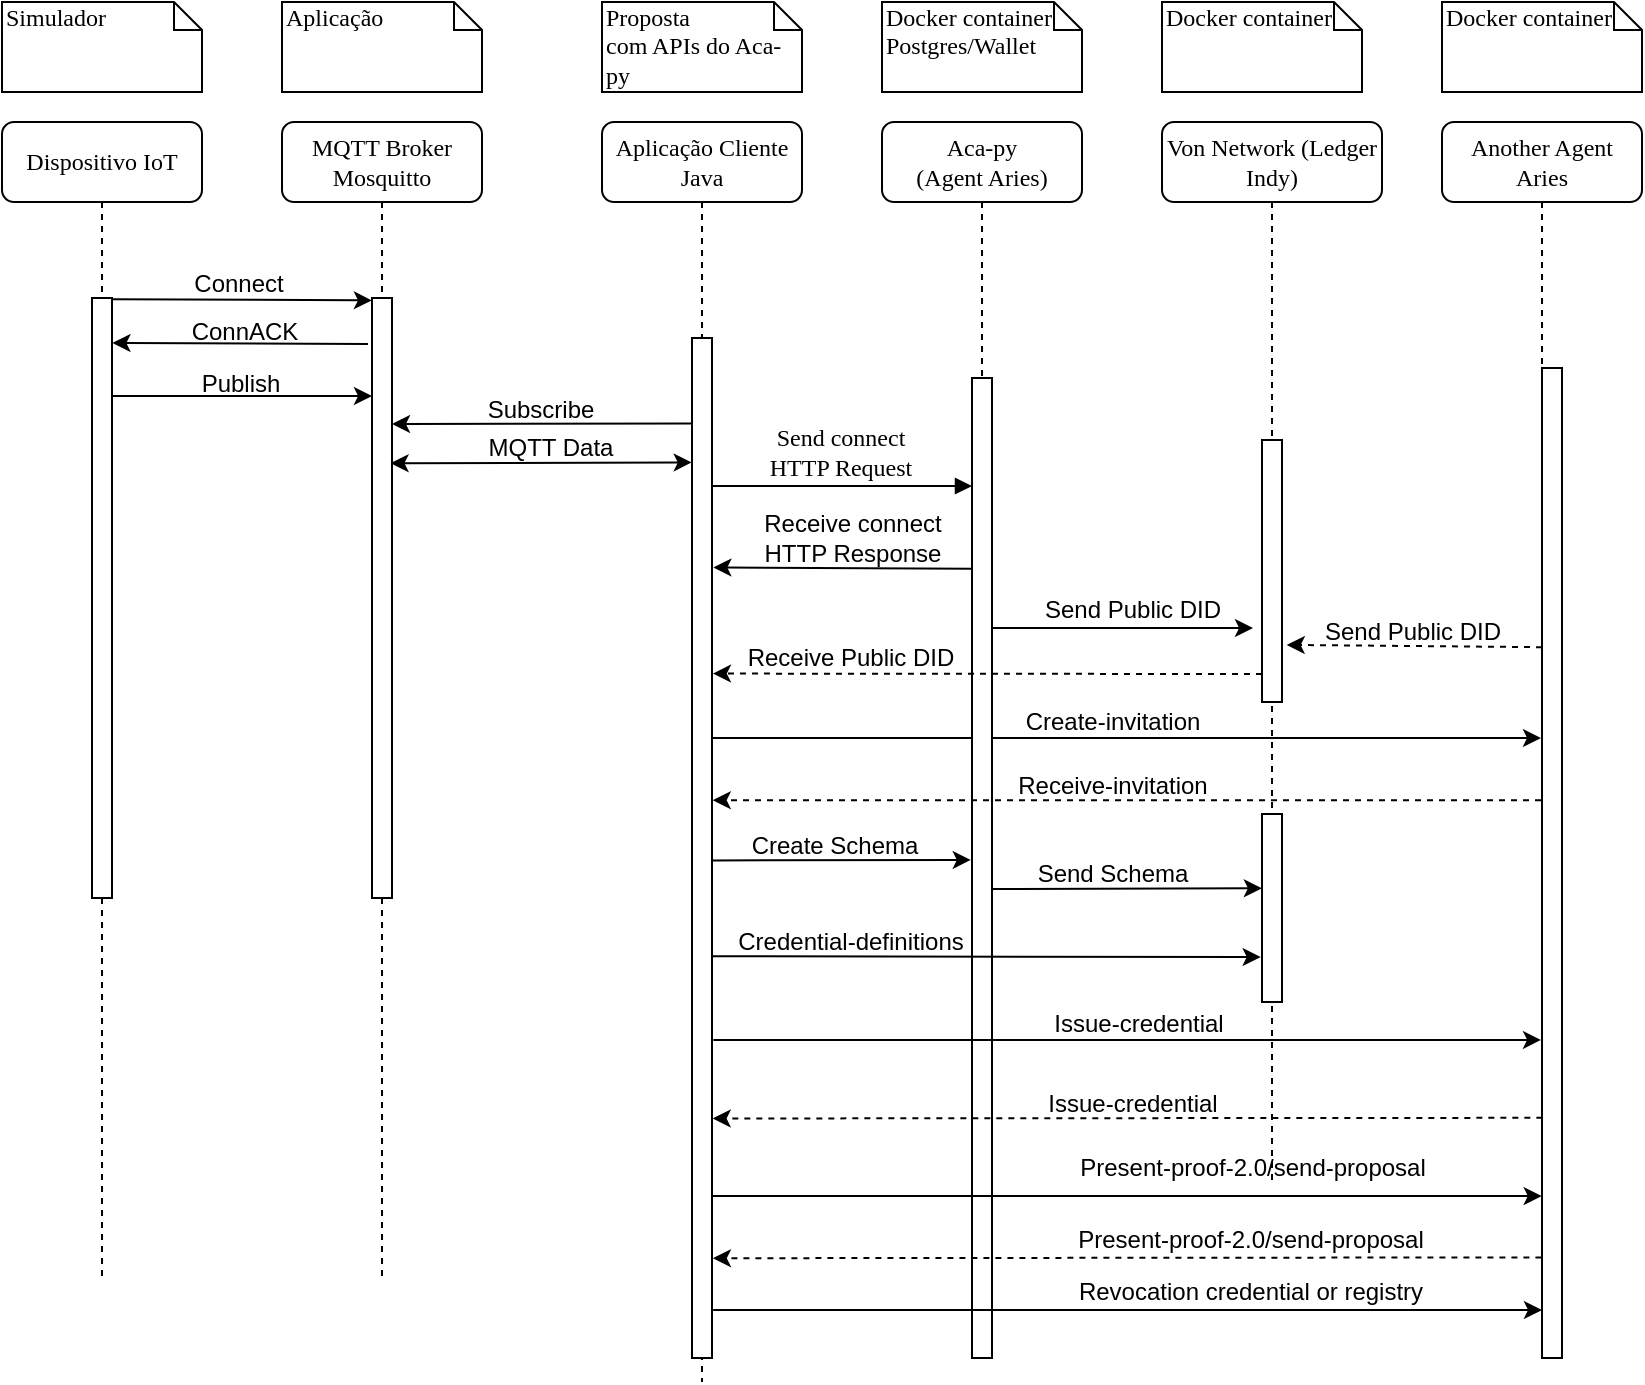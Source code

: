 <mxfile version="21.3.5" type="github">
  <diagram name="Page-1" id="13e1069c-82ec-6db2-03f1-153e76fe0fe0">
    <mxGraphModel dx="611" dy="344" grid="1" gridSize="10" guides="1" tooltips="1" connect="1" arrows="1" fold="1" page="1" pageScale="1" pageWidth="1100" pageHeight="850" background="none" math="0" shadow="0">
      <root>
        <mxCell id="0" />
        <mxCell id="1" parent="0" />
        <mxCell id="7baba1c4bc27f4b0-2" value="MQTT Broker Mosquitto" style="shape=umlLifeline;perimeter=lifelinePerimeter;whiteSpace=wrap;html=1;container=1;collapsible=0;recursiveResize=0;outlineConnect=0;rounded=1;shadow=0;comic=0;labelBackgroundColor=none;strokeWidth=1;fontFamily=Verdana;fontSize=12;align=center;" parent="1" vertex="1">
          <mxGeometry x="240" y="80" width="100" height="580" as="geometry" />
        </mxCell>
        <mxCell id="7baba1c4bc27f4b0-10" value="" style="html=1;points=[];perimeter=orthogonalPerimeter;rounded=0;shadow=0;comic=0;labelBackgroundColor=none;strokeWidth=1;fontFamily=Verdana;fontSize=12;align=center;" parent="7baba1c4bc27f4b0-2" vertex="1">
          <mxGeometry x="45" y="88" width="10" height="300" as="geometry" />
        </mxCell>
        <mxCell id="7baba1c4bc27f4b0-3" value="Aplicação Cliente Java" style="shape=umlLifeline;perimeter=lifelinePerimeter;whiteSpace=wrap;html=1;container=1;collapsible=0;recursiveResize=0;outlineConnect=0;rounded=1;shadow=0;comic=0;labelBackgroundColor=none;strokeWidth=1;fontFamily=Verdana;fontSize=12;align=center;" parent="1" vertex="1">
          <mxGeometry x="400" y="80" width="100" height="630" as="geometry" />
        </mxCell>
        <mxCell id="7baba1c4bc27f4b0-13" value="" style="html=1;points=[];perimeter=orthogonalPerimeter;rounded=0;shadow=0;comic=0;labelBackgroundColor=none;strokeWidth=1;fontFamily=Verdana;fontSize=12;align=center;" parent="7baba1c4bc27f4b0-3" vertex="1">
          <mxGeometry x="45" y="108" width="10" height="510" as="geometry" />
        </mxCell>
        <mxCell id="-m440vT2TEOXqh9z7skr-1" value="" style="endArrow=classic;html=1;rounded=0;entryX=1;entryY=0.1;entryDx=0;entryDy=0;entryPerimeter=0;exitX=-0.009;exitY=0.094;exitDx=0;exitDy=0;exitPerimeter=0;" parent="7baba1c4bc27f4b0-3" edge="1">
          <mxGeometry width="50" height="50" relative="1" as="geometry">
            <mxPoint x="44.91" y="150.8" as="sourcePoint" />
            <mxPoint x="-105" y="151" as="targetPoint" />
          </mxGeometry>
        </mxCell>
        <mxCell id="7baba1c4bc27f4b0-4" value="Aca-py&lt;br&gt;(Agent Aries)" style="shape=umlLifeline;perimeter=lifelinePerimeter;whiteSpace=wrap;html=1;container=1;collapsible=0;recursiveResize=0;outlineConnect=0;rounded=1;shadow=0;comic=0;labelBackgroundColor=none;strokeWidth=1;fontFamily=Verdana;fontSize=12;align=center;" parent="1" vertex="1">
          <mxGeometry x="540" y="80" width="100" height="580" as="geometry" />
        </mxCell>
        <mxCell id="-m440vT2TEOXqh9z7skr-11" value="" style="endArrow=classic;html=1;rounded=0;exitX=1;exitY=0.002;exitDx=0;exitDy=0;exitPerimeter=0;" parent="7baba1c4bc27f4b0-4" edge="1">
          <mxGeometry width="50" height="50" relative="1" as="geometry">
            <mxPoint x="-85" y="308" as="sourcePoint" />
            <mxPoint x="329.5" y="308" as="targetPoint" />
          </mxGeometry>
        </mxCell>
        <mxCell id="7baba1c4bc27f4b0-5" value="Von Network (Ledger Indy)" style="shape=umlLifeline;perimeter=lifelinePerimeter;whiteSpace=wrap;html=1;container=1;collapsible=0;recursiveResize=0;outlineConnect=0;rounded=1;shadow=0;comic=0;labelBackgroundColor=none;strokeWidth=1;fontFamily=Verdana;fontSize=12;align=center;" parent="1" vertex="1">
          <mxGeometry x="680" y="80" width="110" height="530" as="geometry" />
        </mxCell>
        <mxCell id="7baba1c4bc27f4b0-19" value="" style="html=1;points=[];perimeter=orthogonalPerimeter;rounded=0;shadow=0;comic=0;labelBackgroundColor=none;strokeWidth=1;fontFamily=Verdana;fontSize=12;align=center;" parent="7baba1c4bc27f4b0-5" vertex="1">
          <mxGeometry x="50" y="159" width="10" height="131" as="geometry" />
        </mxCell>
        <mxCell id="-m440vT2TEOXqh9z7skr-18" value="" style="html=1;points=[];perimeter=orthogonalPerimeter;rounded=0;shadow=0;comic=0;labelBackgroundColor=none;strokeWidth=1;fontFamily=Verdana;fontSize=12;align=center;" parent="7baba1c4bc27f4b0-5" vertex="1">
          <mxGeometry x="50" y="346" width="10" height="94" as="geometry" />
        </mxCell>
        <mxCell id="7baba1c4bc27f4b0-6" value="Another Agent Aries" style="shape=umlLifeline;perimeter=lifelinePerimeter;whiteSpace=wrap;html=1;container=1;collapsible=0;recursiveResize=0;outlineConnect=0;rounded=1;shadow=0;comic=0;labelBackgroundColor=none;strokeWidth=1;fontFamily=Verdana;fontSize=12;align=center;" parent="1" vertex="1">
          <mxGeometry x="820" y="80" width="100" height="580" as="geometry" />
        </mxCell>
        <mxCell id="7baba1c4bc27f4b0-8" value="Dispositivo IoT" style="shape=umlLifeline;perimeter=lifelinePerimeter;whiteSpace=wrap;html=1;container=1;collapsible=0;recursiveResize=0;outlineConnect=0;rounded=1;shadow=0;comic=0;labelBackgroundColor=none;strokeWidth=1;fontFamily=Verdana;fontSize=12;align=center;" parent="1" vertex="1">
          <mxGeometry x="100" y="80" width="100" height="580" as="geometry" />
        </mxCell>
        <mxCell id="7baba1c4bc27f4b0-9" value="" style="html=1;points=[];perimeter=orthogonalPerimeter;rounded=0;shadow=0;comic=0;labelBackgroundColor=none;strokeWidth=1;fontFamily=Verdana;fontSize=12;align=center;" parent="7baba1c4bc27f4b0-8" vertex="1">
          <mxGeometry x="45" y="88" width="10" height="300" as="geometry" />
        </mxCell>
        <mxCell id="7baba1c4bc27f4b0-16" value="" style="html=1;points=[];perimeter=orthogonalPerimeter;rounded=0;shadow=0;comic=0;labelBackgroundColor=none;strokeWidth=1;fontFamily=Verdana;fontSize=12;align=center;" parent="1" vertex="1">
          <mxGeometry x="585" y="208" width="10" height="490" as="geometry" />
        </mxCell>
        <mxCell id="7baba1c4bc27f4b0-17" value="Send connect&lt;br&gt;HTTP Request" style="html=1;verticalAlign=bottom;endArrow=block;labelBackgroundColor=none;fontFamily=Verdana;fontSize=12;edgeStyle=elbowEdgeStyle;elbow=vertical;" parent="1" edge="1">
          <mxGeometry relative="1" as="geometry">
            <mxPoint x="455" y="262" as="sourcePoint" />
            <Array as="points">
              <mxPoint x="460" y="262" />
            </Array>
            <mxPoint x="585" y="262" as="targetPoint" />
            <mxPoint x="-1" as="offset" />
          </mxGeometry>
        </mxCell>
        <mxCell id="7baba1c4bc27f4b0-28" value="" style="html=1;points=[];perimeter=orthogonalPerimeter;rounded=0;shadow=0;comic=0;labelBackgroundColor=none;strokeWidth=1;fontFamily=Verdana;fontSize=12;align=center;" parent="1" vertex="1">
          <mxGeometry x="870" y="203" width="10" height="495" as="geometry" />
        </mxCell>
        <mxCell id="7baba1c4bc27f4b0-40" value="Simulador" style="shape=note;whiteSpace=wrap;html=1;size=14;verticalAlign=top;align=left;spacingTop=-6;rounded=0;shadow=0;comic=0;labelBackgroundColor=none;strokeWidth=1;fontFamily=Verdana;fontSize=12" parent="1" vertex="1">
          <mxGeometry x="100" y="20" width="100" height="45" as="geometry" />
        </mxCell>
        <mxCell id="7baba1c4bc27f4b0-41" value="Aplicação" style="shape=note;whiteSpace=wrap;html=1;size=14;verticalAlign=top;align=left;spacingTop=-6;rounded=0;shadow=0;comic=0;labelBackgroundColor=none;strokeWidth=1;fontFamily=Verdana;fontSize=12" parent="1" vertex="1">
          <mxGeometry x="240" y="20" width="100" height="45" as="geometry" />
        </mxCell>
        <mxCell id="7baba1c4bc27f4b0-42" value="Proposta&lt;br&gt;com APIs do Aca-py" style="shape=note;whiteSpace=wrap;html=1;size=14;verticalAlign=top;align=left;spacingTop=-6;rounded=0;shadow=0;comic=0;labelBackgroundColor=none;strokeWidth=1;fontFamily=Verdana;fontSize=12" parent="1" vertex="1">
          <mxGeometry x="400" y="20" width="100" height="45" as="geometry" />
        </mxCell>
        <mxCell id="7baba1c4bc27f4b0-43" value="Docker container&lt;br&gt;Postgres/Wallet" style="shape=note;whiteSpace=wrap;html=1;size=14;verticalAlign=top;align=left;spacingTop=-6;rounded=0;shadow=0;comic=0;labelBackgroundColor=none;strokeWidth=1;fontFamily=Verdana;fontSize=12" parent="1" vertex="1">
          <mxGeometry x="540" y="20" width="100" height="45" as="geometry" />
        </mxCell>
        <mxCell id="7baba1c4bc27f4b0-44" value="Docker container" style="shape=note;whiteSpace=wrap;html=1;size=14;verticalAlign=top;align=left;spacingTop=-6;rounded=0;shadow=0;comic=0;labelBackgroundColor=none;strokeWidth=1;fontFamily=Verdana;fontSize=12" parent="1" vertex="1">
          <mxGeometry x="680" y="20" width="100" height="45" as="geometry" />
        </mxCell>
        <mxCell id="7baba1c4bc27f4b0-45" value="Docker container" style="shape=note;whiteSpace=wrap;html=1;size=14;verticalAlign=top;align=left;spacingTop=-6;rounded=0;shadow=0;comic=0;labelBackgroundColor=none;strokeWidth=1;fontFamily=Verdana;fontSize=12" parent="1" vertex="1">
          <mxGeometry x="820" y="20" width="100" height="45" as="geometry" />
        </mxCell>
        <mxCell id="-m440vT2TEOXqh9z7skr-2" value="Subscribe" style="text;html=1;align=center;verticalAlign=middle;resizable=0;points=[];autosize=1;strokeColor=none;fillColor=none;" parent="1" vertex="1">
          <mxGeometry x="329" y="209" width="80" height="30" as="geometry" />
        </mxCell>
        <mxCell id="-m440vT2TEOXqh9z7skr-3" value="" style="endArrow=classic;html=1;rounded=0;exitX=-0.003;exitY=0.23;exitDx=0;exitDy=0;exitPerimeter=0;entryX=1.069;entryY=0.225;entryDx=0;entryDy=0;entryPerimeter=0;" parent="1" target="7baba1c4bc27f4b0-13" edge="1">
          <mxGeometry width="50" height="50" relative="1" as="geometry">
            <mxPoint x="584.97" y="303.4" as="sourcePoint" />
            <mxPoint x="460" y="303" as="targetPoint" />
          </mxGeometry>
        </mxCell>
        <mxCell id="-m440vT2TEOXqh9z7skr-4" value="Receive connect&lt;br&gt;HTTP Response&lt;br&gt;" style="text;html=1;align=center;verticalAlign=middle;resizable=0;points=[];autosize=1;strokeColor=none;fillColor=none;" parent="1" vertex="1">
          <mxGeometry x="470" y="268" width="110" height="40" as="geometry" />
        </mxCell>
        <mxCell id="-m440vT2TEOXqh9z7skr-5" value="" style="endArrow=classic;html=1;rounded=0;entryX=1.023;entryY=0.075;entryDx=0;entryDy=0;entryPerimeter=0;" parent="1" target="7baba1c4bc27f4b0-9" edge="1">
          <mxGeometry width="50" height="50" relative="1" as="geometry">
            <mxPoint x="283" y="191" as="sourcePoint" />
            <mxPoint x="160" y="191" as="targetPoint" />
          </mxGeometry>
        </mxCell>
        <mxCell id="-m440vT2TEOXqh9z7skr-6" value="" style="endArrow=classic;html=1;rounded=0;exitX=1;exitY=0.002;exitDx=0;exitDy=0;exitPerimeter=0;entryX=-0.006;entryY=0.004;entryDx=0;entryDy=0;entryPerimeter=0;" parent="1" source="7baba1c4bc27f4b0-9" target="7baba1c4bc27f4b0-10" edge="1">
          <mxGeometry width="50" height="50" relative="1" as="geometry">
            <mxPoint x="770" y="438" as="sourcePoint" />
            <mxPoint x="280" y="169" as="targetPoint" />
          </mxGeometry>
        </mxCell>
        <mxCell id="-m440vT2TEOXqh9z7skr-7" value="Connect" style="text;html=1;align=center;verticalAlign=middle;resizable=0;points=[];autosize=1;strokeColor=none;fillColor=none;" parent="1" vertex="1">
          <mxGeometry x="183" y="146" width="70" height="30" as="geometry" />
        </mxCell>
        <mxCell id="-m440vT2TEOXqh9z7skr-8" value="ConnACK" style="text;html=1;align=center;verticalAlign=middle;resizable=0;points=[];autosize=1;strokeColor=none;fillColor=none;" parent="1" vertex="1">
          <mxGeometry x="181" y="170" width="80" height="30" as="geometry" />
        </mxCell>
        <mxCell id="-m440vT2TEOXqh9z7skr-9" value="" style="endArrow=classic;html=1;rounded=0;exitX=1;exitY=0.002;exitDx=0;exitDy=0;exitPerimeter=0;entryX=-0.006;entryY=0.004;entryDx=0;entryDy=0;entryPerimeter=0;" parent="1" edge="1">
          <mxGeometry width="50" height="50" relative="1" as="geometry">
            <mxPoint x="155" y="217" as="sourcePoint" />
            <mxPoint x="285" y="217" as="targetPoint" />
          </mxGeometry>
        </mxCell>
        <mxCell id="-m440vT2TEOXqh9z7skr-10" value="Publish" style="text;html=1;align=center;verticalAlign=middle;resizable=0;points=[];autosize=1;strokeColor=none;fillColor=none;" parent="1" vertex="1">
          <mxGeometry x="189" y="196" width="60" height="30" as="geometry" />
        </mxCell>
        <mxCell id="-m440vT2TEOXqh9z7skr-12" value="Create-invitation" style="text;html=1;align=center;verticalAlign=middle;resizable=0;points=[];autosize=1;strokeColor=none;fillColor=none;" parent="1" vertex="1">
          <mxGeometry x="600" y="365" width="110" height="30" as="geometry" />
        </mxCell>
        <mxCell id="-m440vT2TEOXqh9z7skr-13" value="" style="endArrow=classic;html=1;rounded=0;entryX=0.9;entryY=0.305;entryDx=0;entryDy=0;entryPerimeter=0;exitX=1.017;exitY=0.255;exitDx=0;exitDy=0;exitPerimeter=0;" parent="1" source="7baba1c4bc27f4b0-16" edge="1">
          <mxGeometry width="50" height="50" relative="1" as="geometry">
            <mxPoint x="600" y="333" as="sourcePoint" />
            <mxPoint x="725.5" y="333" as="targetPoint" />
          </mxGeometry>
        </mxCell>
        <mxCell id="-m440vT2TEOXqh9z7skr-14" value="Send Public DID" style="text;html=1;align=center;verticalAlign=middle;resizable=0;points=[];autosize=1;strokeColor=none;fillColor=none;" parent="1" vertex="1">
          <mxGeometry x="610" y="309" width="110" height="30" as="geometry" />
        </mxCell>
        <mxCell id="-m440vT2TEOXqh9z7skr-17" value="Receive Public DID" style="text;html=1;align=center;verticalAlign=middle;resizable=0;points=[];autosize=1;strokeColor=none;fillColor=none;" parent="1" vertex="1">
          <mxGeometry x="459" y="333" width="130" height="30" as="geometry" />
        </mxCell>
        <mxCell id="-m440vT2TEOXqh9z7skr-16" value="" style="endArrow=classic;html=1;rounded=0;dashed=1;entryX=1.046;entryY=0.329;entryDx=0;entryDy=0;entryPerimeter=0;" parent="1" target="7baba1c4bc27f4b0-13" edge="1">
          <mxGeometry width="50" height="50" relative="1" as="geometry">
            <mxPoint x="730" y="356" as="sourcePoint" />
            <mxPoint x="460" y="356" as="targetPoint" />
          </mxGeometry>
        </mxCell>
        <mxCell id="-m440vT2TEOXqh9z7skr-21" value="Receive-invitation" style="text;html=1;align=center;verticalAlign=middle;resizable=0;points=[];autosize=1;strokeColor=none;fillColor=none;" parent="1" vertex="1">
          <mxGeometry x="595" y="397" width="120" height="30" as="geometry" />
        </mxCell>
        <mxCell id="-m440vT2TEOXqh9z7skr-23" value="Send Public DID" style="text;html=1;align=center;verticalAlign=middle;resizable=0;points=[];autosize=1;strokeColor=none;fillColor=none;" parent="1" vertex="1">
          <mxGeometry x="750" y="320" width="110" height="30" as="geometry" />
        </mxCell>
        <mxCell id="-m440vT2TEOXqh9z7skr-25" value="" style="endArrow=classic;html=1;rounded=0;exitX=1;exitY=0.651;exitDx=0;exitDy=0;exitPerimeter=0;entryX=-0.006;entryY=0.395;entryDx=0;entryDy=0;entryPerimeter=0;" parent="1" target="-m440vT2TEOXqh9z7skr-18" edge="1">
          <mxGeometry width="50" height="50" relative="1" as="geometry">
            <mxPoint x="595" y="463.48" as="sourcePoint" />
            <mxPoint x="729.5" y="463.48" as="targetPoint" />
          </mxGeometry>
        </mxCell>
        <mxCell id="-m440vT2TEOXqh9z7skr-26" value="Send Schema" style="text;html=1;align=center;verticalAlign=middle;resizable=0;points=[];autosize=1;strokeColor=none;fillColor=none;" parent="1" vertex="1">
          <mxGeometry x="605" y="441" width="100" height="30" as="geometry" />
        </mxCell>
        <mxCell id="-m440vT2TEOXqh9z7skr-27" value="" style="endArrow=classic;html=1;rounded=0;entryX=-0.062;entryY=0.551;entryDx=0;entryDy=0;entryPerimeter=0;exitX=1.046;exitY=0.569;exitDx=0;exitDy=0;exitPerimeter=0;" parent="1" edge="1">
          <mxGeometry width="50" height="50" relative="1" as="geometry">
            <mxPoint x="455.46" y="449.19" as="sourcePoint" />
            <mxPoint x="584.38" y="448.99" as="targetPoint" />
          </mxGeometry>
        </mxCell>
        <mxCell id="-m440vT2TEOXqh9z7skr-28" value="Create Schema" style="text;html=1;align=center;verticalAlign=middle;resizable=0;points=[];autosize=1;strokeColor=none;fillColor=none;" parent="1" vertex="1">
          <mxGeometry x="461" y="427" width="110" height="30" as="geometry" />
        </mxCell>
        <mxCell id="-m440vT2TEOXqh9z7skr-31" value="" style="endArrow=classic;html=1;rounded=0;entryX=-0.066;entryY=0.761;entryDx=0;entryDy=0;entryPerimeter=0;exitX=1.038;exitY=0.663;exitDx=0;exitDy=0;exitPerimeter=0;" parent="1" target="-m440vT2TEOXqh9z7skr-18" edge="1">
          <mxGeometry width="50" height="50" relative="1" as="geometry">
            <mxPoint x="455.38" y="497.13" as="sourcePoint" />
            <mxPoint x="510" y="399" as="targetPoint" />
          </mxGeometry>
        </mxCell>
        <mxCell id="-m440vT2TEOXqh9z7skr-32" value="Credential-definitions" style="text;html=1;align=center;verticalAlign=middle;resizable=0;points=[];autosize=1;strokeColor=none;fillColor=none;" parent="1" vertex="1">
          <mxGeometry x="454" y="475" width="140" height="30" as="geometry" />
        </mxCell>
        <mxCell id="-m440vT2TEOXqh9z7skr-33" value="" style="endArrow=classic;html=1;rounded=0;exitX=1.067;exitY=0.745;exitDx=0;exitDy=0;exitPerimeter=0;" parent="1" edge="1">
          <mxGeometry width="50" height="50" relative="1" as="geometry">
            <mxPoint x="455.67" y="538.95" as="sourcePoint" />
            <mxPoint x="869.5" y="538.95" as="targetPoint" />
          </mxGeometry>
        </mxCell>
        <mxCell id="-m440vT2TEOXqh9z7skr-34" value="Issue-credential" style="text;html=1;align=center;verticalAlign=middle;resizable=0;points=[];autosize=1;strokeColor=none;fillColor=none;" parent="1" vertex="1">
          <mxGeometry x="613" y="516" width="110" height="30" as="geometry" />
        </mxCell>
        <mxCell id="-m440vT2TEOXqh9z7skr-36" value="Issue-credential" style="text;html=1;align=center;verticalAlign=middle;resizable=0;points=[];autosize=1;strokeColor=none;fillColor=none;" parent="1" vertex="1">
          <mxGeometry x="610" y="556" width="110" height="30" as="geometry" />
        </mxCell>
        <mxCell id="-m440vT2TEOXqh9z7skr-39" value="" style="endArrow=classic;html=1;rounded=0;dashed=1;entryX=1.045;entryY=0.961;entryDx=0;entryDy=0;entryPerimeter=0;exitX=-0.029;exitY=0.959;exitDx=0;exitDy=0;exitPerimeter=0;" parent="1" edge="1">
          <mxGeometry width="50" height="50" relative="1" as="geometry">
            <mxPoint x="869.71" y="647.705" as="sourcePoint" />
            <mxPoint x="455.45" y="648.11" as="targetPoint" />
          </mxGeometry>
        </mxCell>
        <mxCell id="-m440vT2TEOXqh9z7skr-40" value="&lt;font style=&quot;font-size: 12px;&quot;&gt;Present-proof-2.0/send-proposal&lt;/font&gt;" style="text;html=1;align=center;verticalAlign=middle;resizable=0;points=[];autosize=1;strokeColor=none;fillColor=none;" parent="1" vertex="1">
          <mxGeometry x="624" y="624" width="200" height="30" as="geometry" />
        </mxCell>
        <mxCell id="-m440vT2TEOXqh9z7skr-20" value="" style="endArrow=classic;html=1;rounded=0;dashed=1;entryX=1.038;entryY=0.51;entryDx=0;entryDy=0;entryPerimeter=0;" parent="1" edge="1">
          <mxGeometry width="50" height="50" relative="1" as="geometry">
            <mxPoint x="869.5" y="419.1" as="sourcePoint" />
            <mxPoint x="455.38" y="419.1" as="targetPoint" />
          </mxGeometry>
        </mxCell>
        <mxCell id="-m440vT2TEOXqh9z7skr-38" value="Present-proof-2.0/send-proposal" style="text;html=1;align=center;verticalAlign=middle;resizable=0;points=[];autosize=1;strokeColor=none;fillColor=none;" parent="1" vertex="1">
          <mxGeometry x="625" y="588" width="200" height="30" as="geometry" />
        </mxCell>
        <mxCell id="-m440vT2TEOXqh9z7skr-37" value="" style="endArrow=classic;html=1;rounded=0;exitX=1.043;exitY=0.9;exitDx=0;exitDy=0;exitPerimeter=0;entryX=-0.015;entryY=0.897;entryDx=0;entryDy=0;entryPerimeter=0;" parent="1" edge="1">
          <mxGeometry width="50" height="50" relative="1" as="geometry">
            <mxPoint x="455.43" y="617" as="sourcePoint" />
            <mxPoint x="869.85" y="617.015" as="targetPoint" />
          </mxGeometry>
        </mxCell>
        <mxCell id="-m440vT2TEOXqh9z7skr-35" value="" style="endArrow=classic;html=1;rounded=0;dashed=1;entryX=1.034;entryY=0.824;entryDx=0;entryDy=0;entryPerimeter=0;exitX=0.017;exitY=0.818;exitDx=0;exitDy=0;exitPerimeter=0;" parent="1" edge="1">
          <mxGeometry width="50" height="50" relative="1" as="geometry">
            <mxPoint x="870.17" y="577.91" as="sourcePoint" />
            <mxPoint x="455.34" y="578.24" as="targetPoint" />
          </mxGeometry>
        </mxCell>
        <mxCell id="-m440vT2TEOXqh9z7skr-22" value="" style="endArrow=classic;html=1;rounded=0;entryX=1.237;entryY=0.782;entryDx=0;entryDy=0;entryPerimeter=0;exitX=0;exitY=0.282;exitDx=0;exitDy=0;exitPerimeter=0;dashed=1;" parent="1" source="7baba1c4bc27f4b0-28" target="7baba1c4bc27f4b0-19" edge="1">
          <mxGeometry width="50" height="50" relative="1" as="geometry">
            <mxPoint x="865.97" y="342.9" as="sourcePoint" />
            <mxPoint x="735" y="342.5" as="targetPoint" />
          </mxGeometry>
        </mxCell>
        <mxCell id="imYQm7EHIB2f9nGNl53m-2" value="" style="endArrow=classic;startArrow=classic;html=1;rounded=0;exitX=1.229;exitY=0.312;exitDx=0;exitDy=0;exitPerimeter=0;entryX=-0.014;entryY=0.122;entryDx=0;entryDy=0;entryPerimeter=0;" parent="1" target="7baba1c4bc27f4b0-13" edge="1">
          <mxGeometry width="50" height="50" relative="1" as="geometry">
            <mxPoint x="294.29" y="250.6" as="sourcePoint" />
            <mxPoint x="446.5" y="250.6" as="targetPoint" />
          </mxGeometry>
        </mxCell>
        <mxCell id="imYQm7EHIB2f9nGNl53m-3" value="MQTT Data" style="text;html=1;align=center;verticalAlign=middle;resizable=0;points=[];autosize=1;strokeColor=none;fillColor=none;" parent="1" vertex="1">
          <mxGeometry x="329" y="228" width="90" height="30" as="geometry" />
        </mxCell>
        <mxCell id="imYQm7EHIB2f9nGNl53m-5" value="" style="endArrow=classic;html=1;rounded=0;exitX=1.043;exitY=0.9;exitDx=0;exitDy=0;exitPerimeter=0;entryX=-0.015;entryY=0.897;entryDx=0;entryDy=0;entryPerimeter=0;" parent="1" edge="1">
          <mxGeometry width="50" height="50" relative="1" as="geometry">
            <mxPoint x="455.58" y="674" as="sourcePoint" />
            <mxPoint x="870.0" y="674.015" as="targetPoint" />
          </mxGeometry>
        </mxCell>
        <mxCell id="imYQm7EHIB2f9nGNl53m-6" value="&lt;font style=&quot;font-size: 12px;&quot;&gt;Revocation credential or registry&lt;/font&gt;" style="edgeLabel;html=1;align=center;verticalAlign=middle;resizable=0;points=[];" parent="imYQm7EHIB2f9nGNl53m-5" vertex="1" connectable="0">
          <mxGeometry x="-0.106" y="6" relative="1" as="geometry">
            <mxPoint x="83" y="-3" as="offset" />
          </mxGeometry>
        </mxCell>
      </root>
    </mxGraphModel>
  </diagram>
</mxfile>
